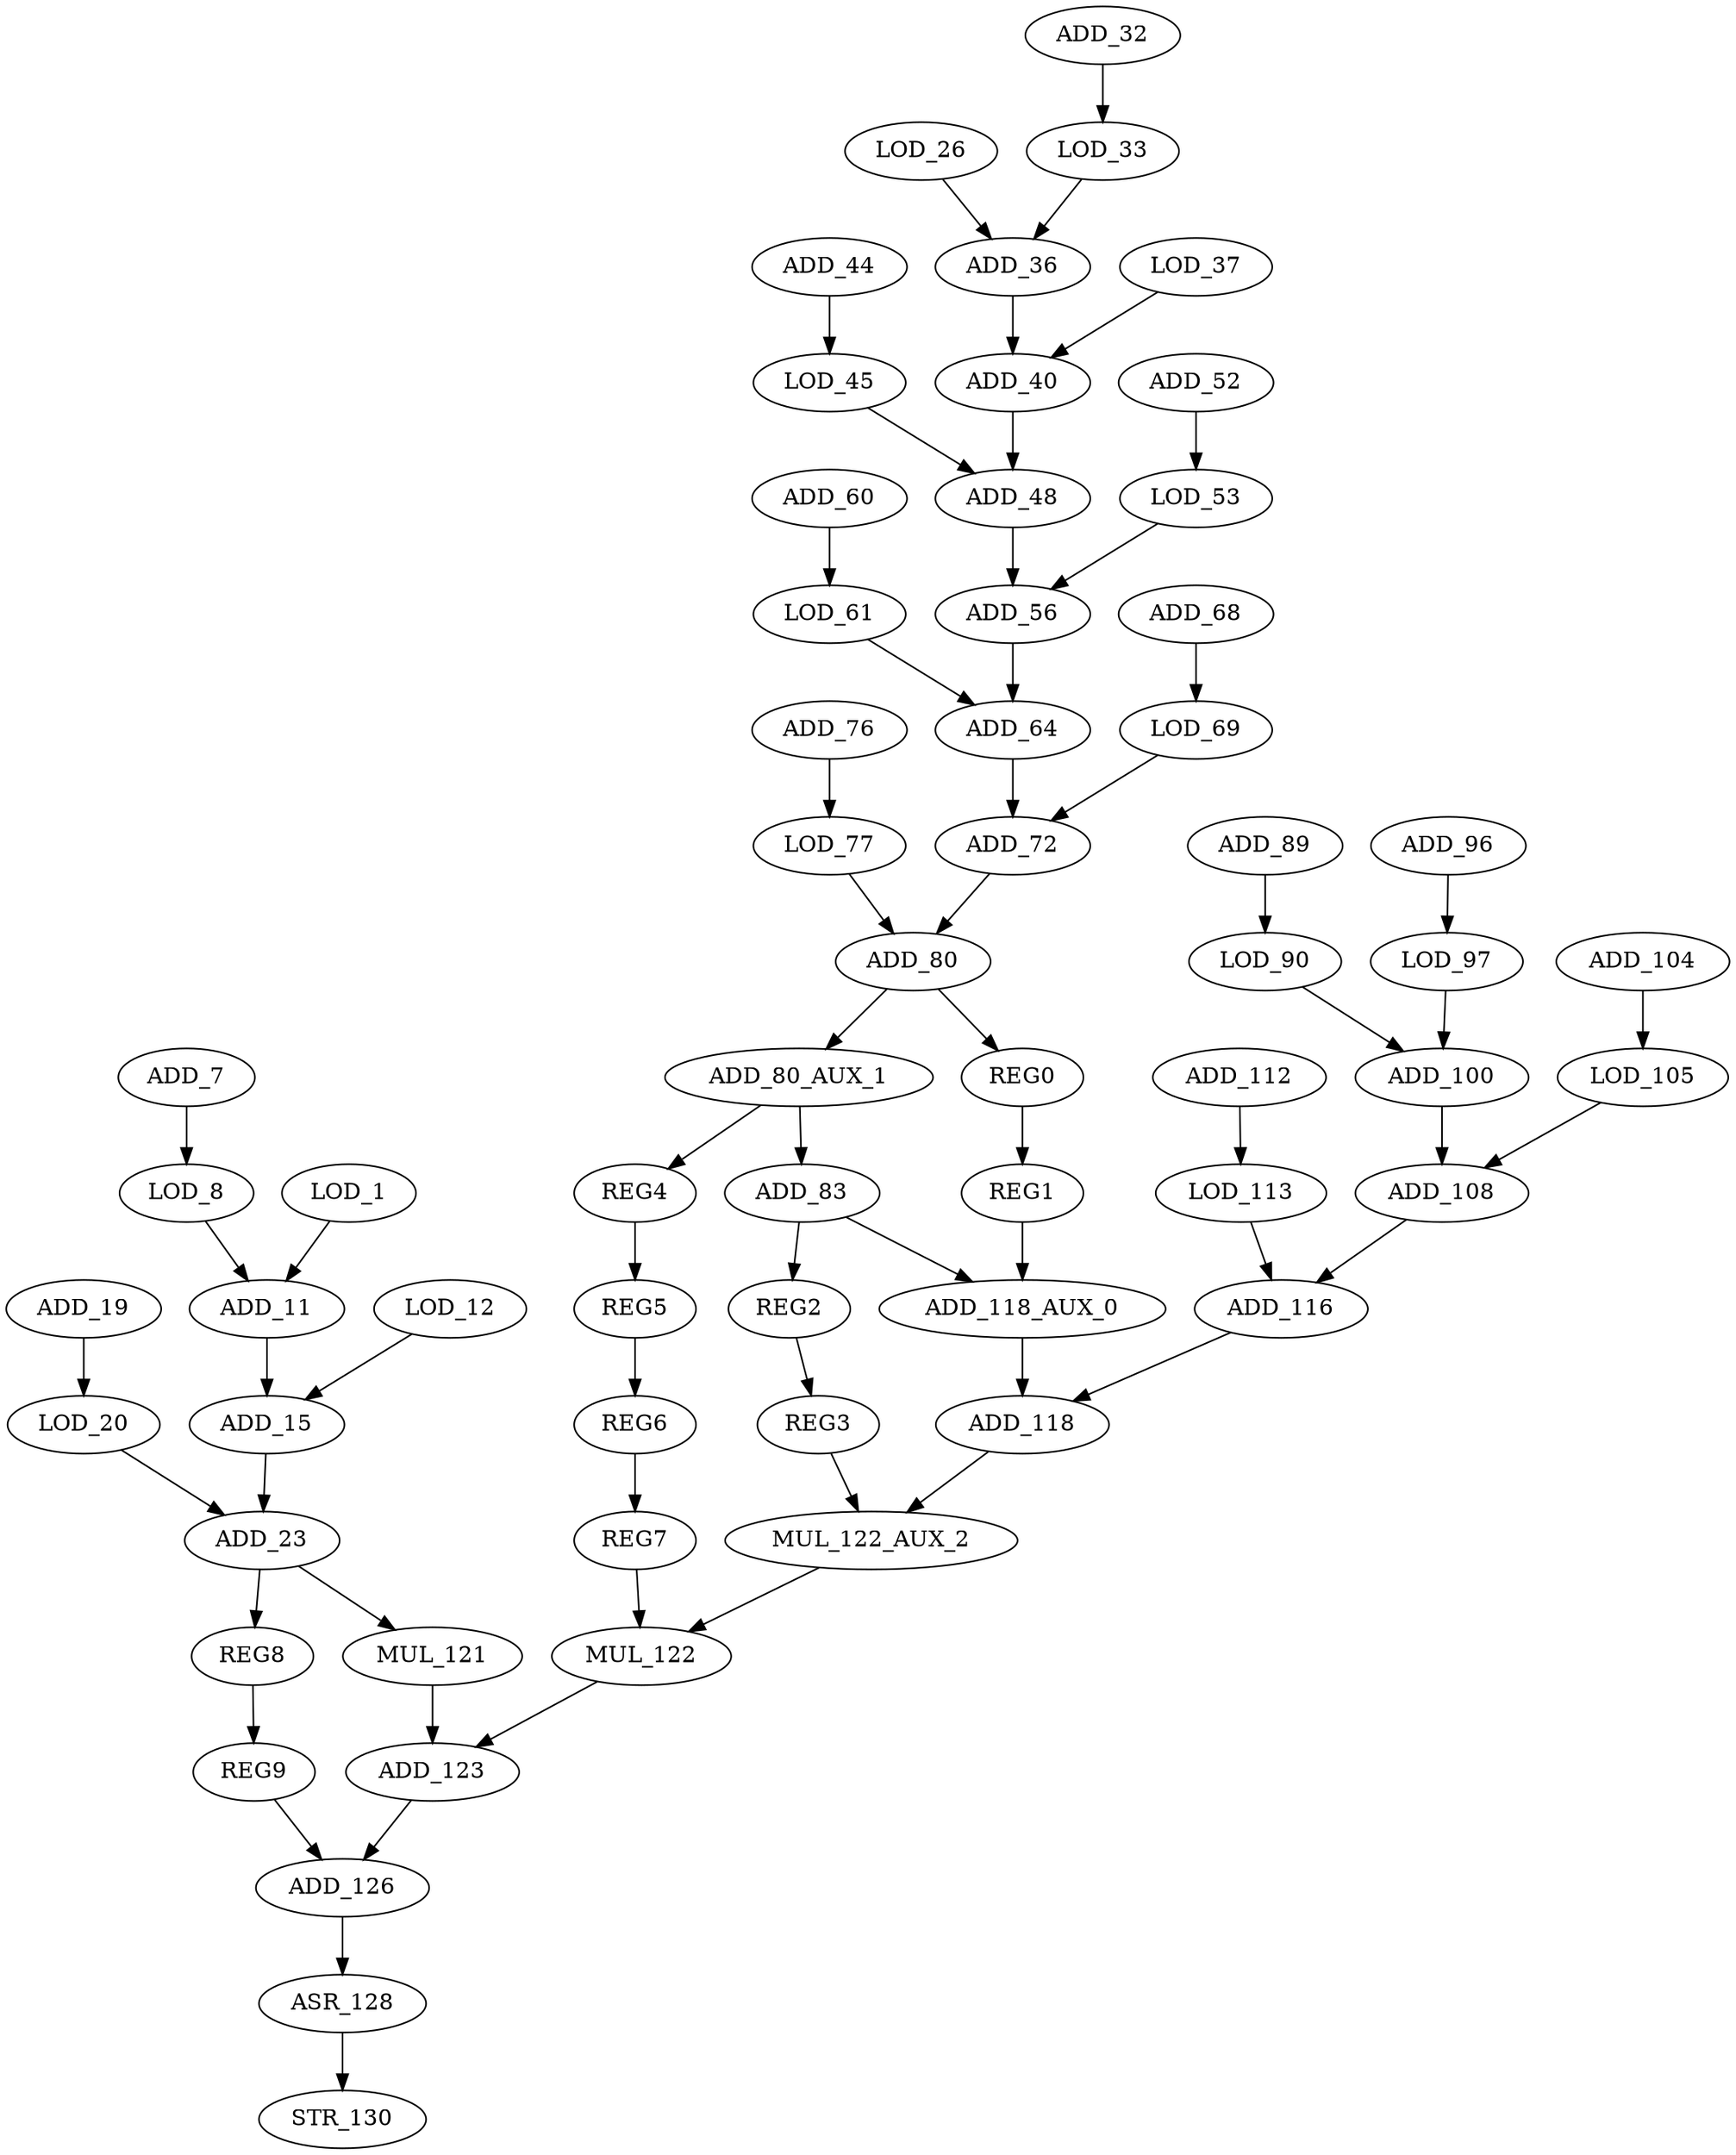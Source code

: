 digraph G {
    LOD_33;
    ADD_36;
    LOD_12;
    ADD_15;
    LOD_37;
    ADD_40;
    ADD_68;
    LOD_69;
    MUL_121;
    ADD_123;
    LOD_90;
    ADD_100;
    ADD_23;
    REG8;
    ADD_118;
    MUL_122_AUX_2;
    LOD_61;
    ADD_64;
    ADD_83;
    ADD_118_AUX_0;
    REG2;
    ADD_19;
    LOD_20;
    ADD_72;
    ADD_80;
    ADD_89;
    ADD_104;
    LOD_105;
    ASR_128;
    STR_130;
    ADD_80_AUX_1;
    REG4;
    ADD_60;
    LOD_1;
    ADD_11;
    ADD_7;
    LOD_8;
    ADD_48;
    ADD_108;
    LOD_26;
    ADD_116;
    ADD_96;
    LOD_97;
    MUL_122;
    LOD_53;
    ADD_56;
    LOD_45;
    ADD_44;
    ADD_52;
    LOD_113;
    ADD_126;
    ADD_32;
    LOD_77;
    REG0;
    ADD_112;
    ADD_76;
    REG5;
    REG6;
    REG7;
    REG3;
    REG9;
    REG1;
    LOD_33 -> ADD_36 [w=0];
    ADD_36 -> ADD_40 [w=0];
    LOD_12 -> ADD_15 [w=0];
    ADD_15 -> ADD_23 [w=0];
    LOD_37 -> ADD_40 [w=0];
    ADD_40 -> ADD_48 [w=0];
    ADD_68 -> LOD_69 [w=0];
    LOD_69 -> ADD_72 [w=0];
    MUL_121 -> ADD_123 [w=0];
    ADD_123 -> ADD_126 [w=0];
    LOD_90 -> ADD_100 [w=2];
    ADD_100 -> ADD_108 [w=0];
    ADD_23 -> MUL_121 [w=0];
    ADD_23 -> REG8 [w=0];
    REG8 -> REG9 [w=0];
    ADD_118 -> MUL_122_AUX_2 [w=4];
    MUL_122_AUX_2 -> MUL_122 [w=0];
    LOD_61 -> ADD_64 [w=0];
    ADD_64 -> ADD_72 [w=1];
    ADD_83 -> ADD_118_AUX_0 [w=0];
    ADD_83 -> REG2 [w=0];
    ADD_118_AUX_0 -> ADD_118 [w=0];
    REG2 -> REG3 [w=0];
    ADD_19 -> LOD_20 [w=0];
    LOD_20 -> ADD_23 [w=0];
    ADD_72 -> ADD_80 [w=0];
    ADD_80 -> ADD_80_AUX_1 [w=0];
    ADD_80 -> REG0 [w=0];
    ADD_89 -> LOD_90 [w=0];
    ADD_104 -> LOD_105 [w=0];
    LOD_105 -> ADD_108 [w=6];
    ASR_128 -> STR_130 [w=0];
    ADD_80_AUX_1 -> ADD_83 [w=4];
    ADD_80_AUX_1 -> REG4 [w=0];
    REG4 -> REG5 [w=0];
    ADD_60 -> LOD_61 [w=0];
    LOD_1 -> ADD_11 [w=0];
    ADD_11 -> ADD_15 [w=1];
    ADD_7 -> LOD_8 [w=0];
    LOD_8 -> ADD_11 [w=0];
    ADD_48 -> ADD_56 [w=0];
    ADD_108 -> ADD_116 [w=3];
    LOD_26 -> ADD_36 [w=0];
    ADD_116 -> ADD_118 [w=0];
    ADD_96 -> LOD_97 [w=0];
    LOD_97 -> ADD_100 [w=4];
    MUL_122 -> ADD_123 [w=1];
    LOD_53 -> ADD_56 [w=1];
    ADD_56 -> ADD_64 [w=0];
    LOD_45 -> ADD_48 [w=0];
    ADD_44 -> LOD_45 [w=0];
    ADD_52 -> LOD_53 [w=0];
    LOD_113 -> ADD_116 [w=0];
    ADD_126 -> ASR_128 [w=0];
    ADD_32 -> LOD_33 [w=0];
    LOD_77 -> ADD_80 [w=1];
    REG0 -> REG1 [w=0];
    ADD_112 -> LOD_113 [w=3];
    ADD_76 -> LOD_77 [w=0];
    REG5 -> REG6 [w=0];
    REG6 -> REG7 [w=0];
    REG7 -> MUL_122 [w=6];
    REG3 -> MUL_122_AUX_2 [w=0];
    REG9 -> ADD_126 [w=2];
    REG1 -> ADD_118_AUX_0 [w=0];
}
